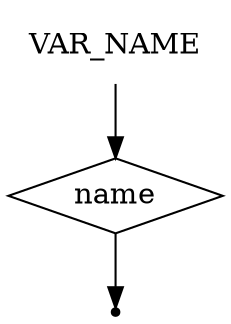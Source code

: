 digraph VAR_NAME {
    start [label=VAR_NAME shape=plaintext]
    term_name [label=name shape=diamond]
    end [label="" shape=point]
    start -> term_name
    term_name -> end
}
